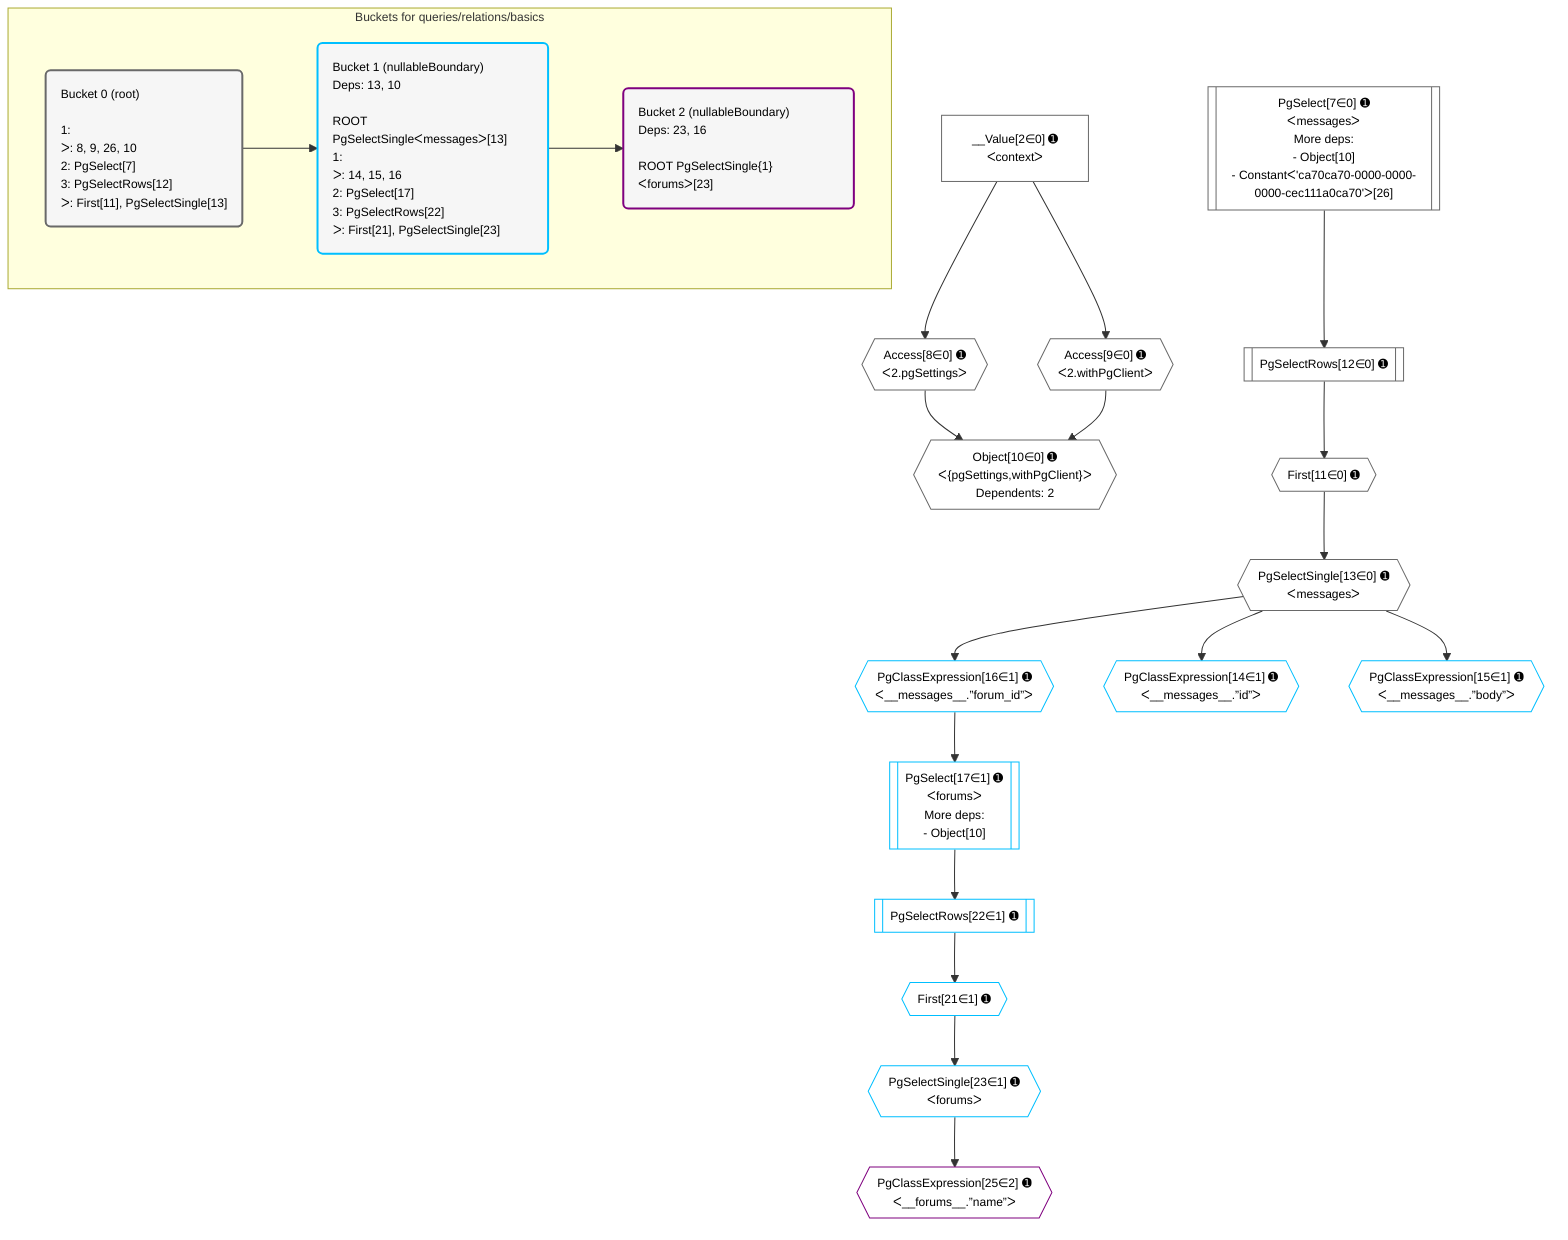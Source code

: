 %%{init: {'themeVariables': { 'fontSize': '12px'}}}%%
graph TD
    classDef path fill:#eee,stroke:#000,color:#000
    classDef plan fill:#fff,stroke-width:1px,color:#000
    classDef itemplan fill:#fff,stroke-width:2px,color:#000
    classDef unbatchedplan fill:#dff,stroke-width:1px,color:#000
    classDef sideeffectplan fill:#fcc,stroke-width:2px,color:#000
    classDef bucket fill:#f6f6f6,color:#000,stroke-width:2px,text-align:left

    subgraph "Buckets for queries/relations/basics"
    Bucket0("Bucket 0 (root)<br /><br />1: <br />ᐳ: 8, 9, 26, 10<br />2: PgSelect[7]<br />3: PgSelectRows[12]<br />ᐳ: First[11], PgSelectSingle[13]"):::bucket
    Bucket1("Bucket 1 (nullableBoundary)<br />Deps: 13, 10<br /><br />ROOT PgSelectSingleᐸmessagesᐳ[13]<br />1: <br />ᐳ: 14, 15, 16<br />2: PgSelect[17]<br />3: PgSelectRows[22]<br />ᐳ: First[21], PgSelectSingle[23]"):::bucket
    Bucket2("Bucket 2 (nullableBoundary)<br />Deps: 23, 16<br /><br />ROOT PgSelectSingle{1}ᐸforumsᐳ[23]"):::bucket
    end
    Bucket0 --> Bucket1
    Bucket1 --> Bucket2

    %% plan dependencies
    PgSelect7[["PgSelect[7∈0] ➊<br />ᐸmessagesᐳ<br />More deps:<br />- Object[10]<br />- Constantᐸ'ca70ca70-0000-0000-0000-cec111a0ca70'ᐳ[26]"]]:::plan
    Object10{{"Object[10∈0] ➊<br />ᐸ{pgSettings,withPgClient}ᐳ<br />Dependents: 2"}}:::plan
    Access8{{"Access[8∈0] ➊<br />ᐸ2.pgSettingsᐳ"}}:::plan
    Access9{{"Access[9∈0] ➊<br />ᐸ2.withPgClientᐳ"}}:::plan
    Access8 & Access9 --> Object10
    __Value2["__Value[2∈0] ➊<br />ᐸcontextᐳ"]:::plan
    __Value2 --> Access8
    __Value2 --> Access9
    First11{{"First[11∈0] ➊"}}:::plan
    PgSelectRows12[["PgSelectRows[12∈0] ➊"]]:::plan
    PgSelectRows12 --> First11
    PgSelect7 --> PgSelectRows12
    PgSelectSingle13{{"PgSelectSingle[13∈0] ➊<br />ᐸmessagesᐳ"}}:::plan
    First11 --> PgSelectSingle13
    PgSelect17[["PgSelect[17∈1] ➊<br />ᐸforumsᐳ<br />More deps:<br />- Object[10]"]]:::plan
    PgClassExpression16{{"PgClassExpression[16∈1] ➊<br />ᐸ__messages__.”forum_id”ᐳ"}}:::plan
    PgClassExpression16 --> PgSelect17
    PgClassExpression14{{"PgClassExpression[14∈1] ➊<br />ᐸ__messages__.”id”ᐳ"}}:::plan
    PgSelectSingle13 --> PgClassExpression14
    PgClassExpression15{{"PgClassExpression[15∈1] ➊<br />ᐸ__messages__.”body”ᐳ"}}:::plan
    PgSelectSingle13 --> PgClassExpression15
    PgSelectSingle13 --> PgClassExpression16
    First21{{"First[21∈1] ➊"}}:::plan
    PgSelectRows22[["PgSelectRows[22∈1] ➊"]]:::plan
    PgSelectRows22 --> First21
    PgSelect17 --> PgSelectRows22
    PgSelectSingle23{{"PgSelectSingle[23∈1] ➊<br />ᐸforumsᐳ"}}:::plan
    First21 --> PgSelectSingle23
    PgClassExpression25{{"PgClassExpression[25∈2] ➊<br />ᐸ__forums__.”name”ᐳ"}}:::plan
    PgSelectSingle23 --> PgClassExpression25

    %% define steps
    classDef bucket0 stroke:#696969
    class Bucket0,__Value2,PgSelect7,Access8,Access9,Object10,First11,PgSelectRows12,PgSelectSingle13 bucket0
    classDef bucket1 stroke:#00bfff
    class Bucket1,PgClassExpression14,PgClassExpression15,PgClassExpression16,PgSelect17,First21,PgSelectRows22,PgSelectSingle23 bucket1
    classDef bucket2 stroke:#7f007f
    class Bucket2,PgClassExpression25 bucket2